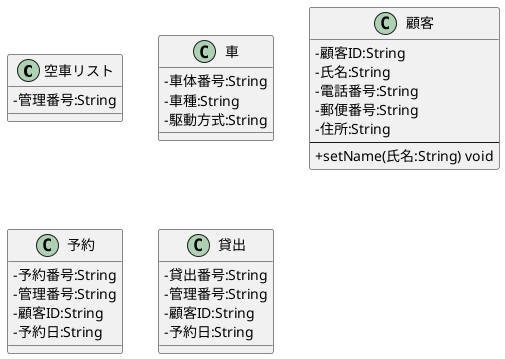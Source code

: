 @startuml
skinparam classAttributeIconSize 0
class 空車リスト {
- 管理番号:String
}
class 車 {
    - 車体番号:String
    - 車種:String
    - 駆動方式:String
}
class 顧客 {
    - 顧客ID:String
    - 氏名:String
    - 電話番号:String
    - 郵便番号:String
    - 住所:String
    ---
    + setName(氏名:String) void
}
class 予約{
    - 予約番号:String
    - 管理番号:String
    - 顧客ID:String
    - 予約日:String
}
class 貸出{
    - 貸出番号:String
    - 管理番号:String
    - 顧客ID:String
    - 予約日:String
}
@enduml